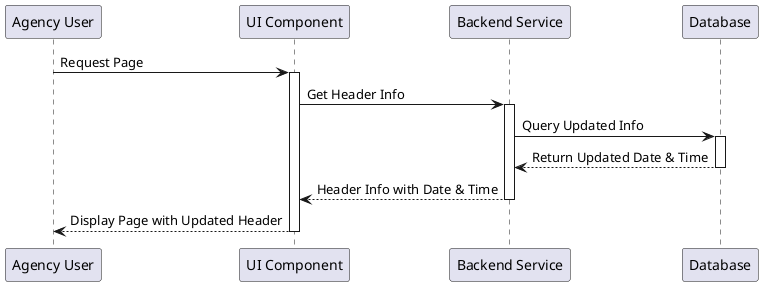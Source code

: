 @startuml
participant "Agency User" as user
participant "UI Component" as ui
participant "Backend Service" as backend
participant "Database" as db

user -> ui : Request Page
activate ui

ui -> backend : Get Header Info
activate backend

backend -> db : Query Updated Info
activate db

db --> backend : Return Updated Date & Time
deactivate db

backend --> ui : Header Info with Date & Time
deactivate backend

ui --> user : Display Page with Updated Header
deactivate ui

@enduml
